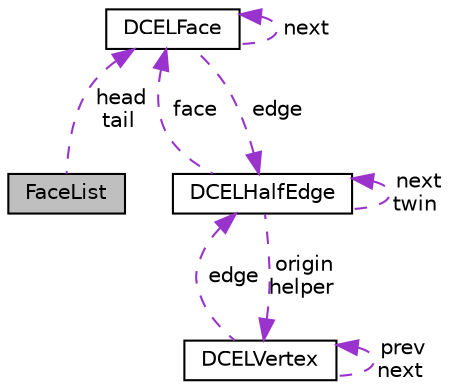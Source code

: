 digraph "FaceList"
{
  edge [fontname="Helvetica",fontsize="10",labelfontname="Helvetica",labelfontsize="10"];
  node [fontname="Helvetica",fontsize="10",shape=record];
  Node1 [label="FaceList",height=0.2,width=0.4,color="black", fillcolor="grey75", style="filled", fontcolor="black"];
  Node2 -> Node1 [dir="back",color="darkorchid3",fontsize="10",style="dashed",label=" head\ntail" ];
  Node2 [label="DCELFace",height=0.2,width=0.4,color="black", fillcolor="white", style="filled",URL="$classDCELFace.html"];
  Node3 -> Node2 [dir="back",color="darkorchid3",fontsize="10",style="dashed",label=" edge" ];
  Node3 [label="DCELHalfEdge",height=0.2,width=0.4,color="black", fillcolor="white", style="filled",URL="$classDCELHalfEdge.html"];
  Node3 -> Node3 [dir="back",color="darkorchid3",fontsize="10",style="dashed",label=" next\ntwin" ];
  Node2 -> Node3 [dir="back",color="darkorchid3",fontsize="10",style="dashed",label=" face" ];
  Node4 -> Node3 [dir="back",color="darkorchid3",fontsize="10",style="dashed",label=" origin\nhelper" ];
  Node4 [label="DCELVertex",height=0.2,width=0.4,color="black", fillcolor="white", style="filled",URL="$classDCELVertex.html"];
  Node3 -> Node4 [dir="back",color="darkorchid3",fontsize="10",style="dashed",label=" edge" ];
  Node4 -> Node4 [dir="back",color="darkorchid3",fontsize="10",style="dashed",label=" prev\nnext" ];
  Node2 -> Node2 [dir="back",color="darkorchid3",fontsize="10",style="dashed",label=" next" ];
}
